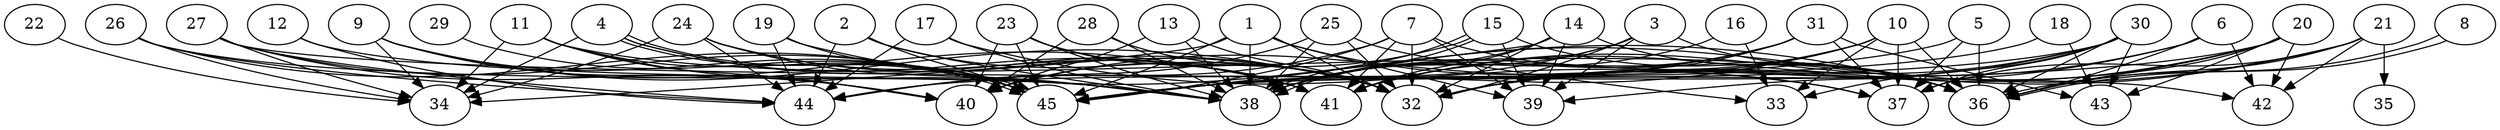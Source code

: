 // DAG automatically generated by daggen at Thu Oct  3 14:07:24 2019
// ./daggen --dot -n 45 --ccr 0.4 --fat 0.9 --regular 0.9 --density 0.6 --mindata 5242880 --maxdata 52428800 
digraph G {
  1 [size="68075520", alpha="0.18", expect_size="27230208"] 
  1 -> 32 [size ="27230208"]
  1 -> 34 [size ="27230208"]
  1 -> 37 [size ="27230208"]
  1 -> 38 [size ="27230208"]
  1 -> 39 [size ="27230208"]
  1 -> 45 [size ="27230208"]
  2 [size="87987200", alpha="0.16", expect_size="35194880"] 
  2 -> 32 [size ="35194880"]
  2 -> 38 [size ="35194880"]
  2 -> 44 [size ="35194880"]
  2 -> 45 [size ="35194880"]
  3 [size="121295360", alpha="0.03", expect_size="48518144"] 
  3 -> 32 [size ="48518144"]
  3 -> 36 [size ="48518144"]
  3 -> 38 [size ="48518144"]
  3 -> 39 [size ="48518144"]
  3 -> 45 [size ="48518144"]
  4 [size="75607040", alpha="0.15", expect_size="30242816"] 
  4 -> 32 [size ="30242816"]
  4 -> 34 [size ="30242816"]
  4 -> 41 [size ="30242816"]
  4 -> 45 [size ="30242816"]
  4 -> 45 [size ="30242816"]
  5 [size="20894720", alpha="0.08", expect_size="8357888"] 
  5 -> 36 [size ="8357888"]
  5 -> 37 [size ="8357888"]
  5 -> 44 [size ="8357888"]
  6 [size="102438400", alpha="0.20", expect_size="40975360"] 
  6 -> 32 [size ="40975360"]
  6 -> 36 [size ="40975360"]
  6 -> 41 [size ="40975360"]
  6 -> 42 [size ="40975360"]
  7 [size="21573120", alpha="0.02", expect_size="8629248"] 
  7 -> 32 [size ="8629248"]
  7 -> 36 [size ="8629248"]
  7 -> 39 [size ="8629248"]
  7 -> 41 [size ="8629248"]
  7 -> 44 [size ="8629248"]
  7 -> 45 [size ="8629248"]
  8 [size="58196480", alpha="0.04", expect_size="23278592"] 
  8 -> 36 [size ="23278592"]
  8 -> 36 [size ="23278592"]
  9 [size="70425600", alpha="0.11", expect_size="28170240"] 
  9 -> 32 [size ="28170240"]
  9 -> 34 [size ="28170240"]
  9 -> 40 [size ="28170240"]
  9 -> 41 [size ="28170240"]
  9 -> 45 [size ="28170240"]
  10 [size="123914240", alpha="0.07", expect_size="49565696"] 
  10 -> 32 [size ="49565696"]
  10 -> 33 [size ="49565696"]
  10 -> 36 [size ="49565696"]
  10 -> 37 [size ="49565696"]
  10 -> 38 [size ="49565696"]
  10 -> 45 [size ="49565696"]
  11 [size="114967040", alpha="0.17", expect_size="45986816"] 
  11 -> 34 [size ="45986816"]
  11 -> 36 [size ="45986816"]
  11 -> 38 [size ="45986816"]
  11 -> 40 [size ="45986816"]
  11 -> 45 [size ="45986816"]
  12 [size="104522240", alpha="0.06", expect_size="41808896"] 
  12 -> 38 [size ="41808896"]
  12 -> 44 [size ="41808896"]
  13 [size="80140800", alpha="0.03", expect_size="32056320"] 
  13 -> 32 [size ="32056320"]
  13 -> 38 [size ="32056320"]
  13 -> 40 [size ="32056320"]
  14 [size="97382400", alpha="0.04", expect_size="38952960"] 
  14 -> 32 [size ="38952960"]
  14 -> 36 [size ="38952960"]
  14 -> 38 [size ="38952960"]
  14 -> 39 [size ="38952960"]
  14 -> 41 [size ="38952960"]
  14 -> 45 [size ="38952960"]
  15 [size="68126720", alpha="0.16", expect_size="27250688"] 
  15 -> 36 [size ="27250688"]
  15 -> 38 [size ="27250688"]
  15 -> 38 [size ="27250688"]
  15 -> 39 [size ="27250688"]
  15 -> 40 [size ="27250688"]
  16 [size="117322240", alpha="0.06", expect_size="46928896"] 
  16 -> 33 [size ="46928896"]
  16 -> 38 [size ="46928896"]
  17 [size="115522560", alpha="0.08", expect_size="46209024"] 
  17 -> 37 [size ="46209024"]
  17 -> 38 [size ="46209024"]
  17 -> 44 [size ="46209024"]
  18 [size="128407040", alpha="0.16", expect_size="51362816"] 
  18 -> 43 [size ="51362816"]
  18 -> 45 [size ="51362816"]
  19 [size="32606720", alpha="0.01", expect_size="13042688"] 
  19 -> 36 [size ="13042688"]
  19 -> 44 [size ="13042688"]
  19 -> 45 [size ="13042688"]
  20 [size="94709760", alpha="0.05", expect_size="37883904"] 
  20 -> 32 [size ="37883904"]
  20 -> 36 [size ="37883904"]
  20 -> 39 [size ="37883904"]
  20 -> 42 [size ="37883904"]
  20 -> 43 [size ="37883904"]
  20 -> 45 [size ="37883904"]
  21 [size="18693120", alpha="0.18", expect_size="7477248"] 
  21 -> 32 [size ="7477248"]
  21 -> 35 [size ="7477248"]
  21 -> 36 [size ="7477248"]
  21 -> 37 [size ="7477248"]
  21 -> 38 [size ="7477248"]
  21 -> 42 [size ="7477248"]
  22 [size="120965120", alpha="0.03", expect_size="48386048"] 
  22 -> 34 [size ="48386048"]
  23 [size="41167360", alpha="0.07", expect_size="16466944"] 
  23 -> 32 [size ="16466944"]
  23 -> 38 [size ="16466944"]
  23 -> 40 [size ="16466944"]
  23 -> 41 [size ="16466944"]
  23 -> 45 [size ="16466944"]
  24 [size="59747840", alpha="0.02", expect_size="23899136"] 
  24 -> 32 [size ="23899136"]
  24 -> 34 [size ="23899136"]
  24 -> 38 [size ="23899136"]
  24 -> 41 [size ="23899136"]
  24 -> 44 [size ="23899136"]
  25 [size="80473600", alpha="0.18", expect_size="32189440"] 
  25 -> 32 [size ="32189440"]
  25 -> 33 [size ="32189440"]
  25 -> 38 [size ="32189440"]
  25 -> 44 [size ="32189440"]
  26 [size="56970240", alpha="0.09", expect_size="22788096"] 
  26 -> 34 [size ="22788096"]
  26 -> 38 [size ="22788096"]
  26 -> 44 [size ="22788096"]
  26 -> 45 [size ="22788096"]
  27 [size="92124160", alpha="0.02", expect_size="36849664"] 
  27 -> 34 [size ="36849664"]
  27 -> 40 [size ="36849664"]
  27 -> 42 [size ="36849664"]
  27 -> 44 [size ="36849664"]
  27 -> 45 [size ="36849664"]
  28 [size="21665280", alpha="0.02", expect_size="8666112"] 
  28 -> 32 [size ="8666112"]
  28 -> 38 [size ="8666112"]
  28 -> 40 [size ="8666112"]
  29 [size="118896640", alpha="0.12", expect_size="47558656"] 
  29 -> 45 [size ="47558656"]
  30 [size="124536320", alpha="0.01", expect_size="49814528"] 
  30 -> 32 [size ="49814528"]
  30 -> 33 [size ="49814528"]
  30 -> 36 [size ="49814528"]
  30 -> 37 [size ="49814528"]
  30 -> 41 [size ="49814528"]
  30 -> 43 [size ="49814528"]
  30 -> 45 [size ="49814528"]
  31 [size="34048000", alpha="0.07", expect_size="13619200"] 
  31 -> 32 [size ="13619200"]
  31 -> 37 [size ="13619200"]
  31 -> 38 [size ="13619200"]
  31 -> 40 [size ="13619200"]
  31 -> 41 [size ="13619200"]
  31 -> 43 [size ="13619200"]
  32 [size="20364800", alpha="0.08", expect_size="8145920"] 
  33 [size="40399360", alpha="0.01", expect_size="16159744"] 
  34 [size="84380160", alpha="0.08", expect_size="33752064"] 
  35 [size="96839680", alpha="0.04", expect_size="38735872"] 
  36 [size="85570560", alpha="0.19", expect_size="34228224"] 
  37 [size="21936640", alpha="0.10", expect_size="8774656"] 
  38 [size="32371200", alpha="0.01", expect_size="12948480"] 
  39 [size="44003840", alpha="0.15", expect_size="17601536"] 
  40 [size="114150400", alpha="0.04", expect_size="45660160"] 
  41 [size="117690880", alpha="0.13", expect_size="47076352"] 
  42 [size="38525440", alpha="0.00", expect_size="15410176"] 
  43 [size="86031360", alpha="0.12", expect_size="34412544"] 
  44 [size="91317760", alpha="0.12", expect_size="36527104"] 
  45 [size="20695040", alpha="0.04", expect_size="8278016"] 
}
